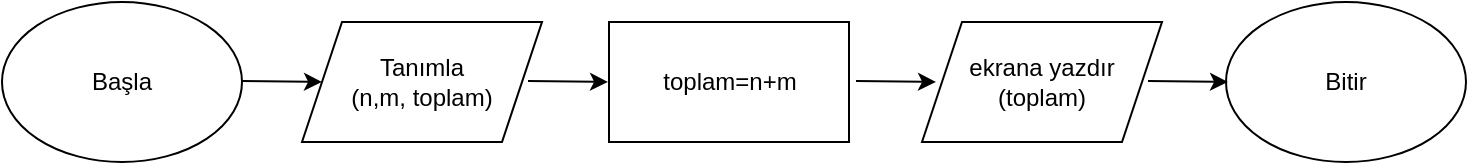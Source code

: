 <mxfile version="20.8.5" type="device"><diagram id="X_UEHEYN5_erR72R-Mm_" name="Sayfa -1"><mxGraphModel dx="1434" dy="782" grid="1" gridSize="10" guides="1" tooltips="1" connect="1" arrows="1" fold="1" page="1" pageScale="1" pageWidth="827" pageHeight="1169" math="0" shadow="0"><root><mxCell id="0"/><mxCell id="1" parent="0"/><mxCell id="z9w27f_3AMI3bo5rRQlW-1" value="Başla" style="ellipse;whiteSpace=wrap;html=1;" parent="1" vertex="1"><mxGeometry x="50" y="70" width="120" height="80" as="geometry"/></mxCell><mxCell id="z9w27f_3AMI3bo5rRQlW-2" value="&lt;div&gt;Tanımla&lt;/div&gt;&lt;div&gt;(n,m, toplam)&lt;br&gt;&lt;/div&gt;" style="shape=parallelogram;perimeter=parallelogramPerimeter;whiteSpace=wrap;html=1;fixedSize=1;" parent="1" vertex="1"><mxGeometry x="200" y="80" width="120" height="60" as="geometry"/></mxCell><mxCell id="z9w27f_3AMI3bo5rRQlW-3" value="toplam=n+m" style="rounded=0;whiteSpace=wrap;html=1;" parent="1" vertex="1"><mxGeometry x="353.5" y="80" width="120" height="60" as="geometry"/></mxCell><mxCell id="z9w27f_3AMI3bo5rRQlW-4" value="&lt;div&gt;ekrana yazdır&lt;/div&gt;&lt;div&gt;(toplam)&lt;br&gt;&lt;/div&gt;" style="shape=parallelogram;perimeter=parallelogramPerimeter;whiteSpace=wrap;html=1;fixedSize=1;" parent="1" vertex="1"><mxGeometry x="510" y="80" width="120" height="60" as="geometry"/></mxCell><mxCell id="z9w27f_3AMI3bo5rRQlW-5" value="Bitir" style="ellipse;whiteSpace=wrap;html=1;" parent="1" vertex="1"><mxGeometry x="662" y="70" width="120" height="80" as="geometry"/></mxCell><mxCell id="z9w27f_3AMI3bo5rRQlW-6" value="" style="endArrow=classic;html=1;rounded=0;" parent="1" edge="1"><mxGeometry width="50" height="50" relative="1" as="geometry"><mxPoint x="170" y="109.5" as="sourcePoint"/><mxPoint x="210" y="110" as="targetPoint"/></mxGeometry></mxCell><mxCell id="z9w27f_3AMI3bo5rRQlW-7" value="" style="endArrow=classic;html=1;rounded=0;" parent="1" edge="1"><mxGeometry width="50" height="50" relative="1" as="geometry"><mxPoint x="313" y="109.5" as="sourcePoint"/><mxPoint x="353" y="110" as="targetPoint"/></mxGeometry></mxCell><mxCell id="z9w27f_3AMI3bo5rRQlW-8" value="" style="endArrow=classic;html=1;rounded=0;" parent="1" edge="1"><mxGeometry width="50" height="50" relative="1" as="geometry"><mxPoint x="477" y="109.5" as="sourcePoint"/><mxPoint x="517" y="110" as="targetPoint"/></mxGeometry></mxCell><mxCell id="z9w27f_3AMI3bo5rRQlW-9" value="" style="endArrow=classic;html=1;rounded=0;" parent="1" edge="1"><mxGeometry width="50" height="50" relative="1" as="geometry"><mxPoint x="623" y="109.5" as="sourcePoint"/><mxPoint x="663" y="110" as="targetPoint"/></mxGeometry></mxCell></root></mxGraphModel></diagram></mxfile>